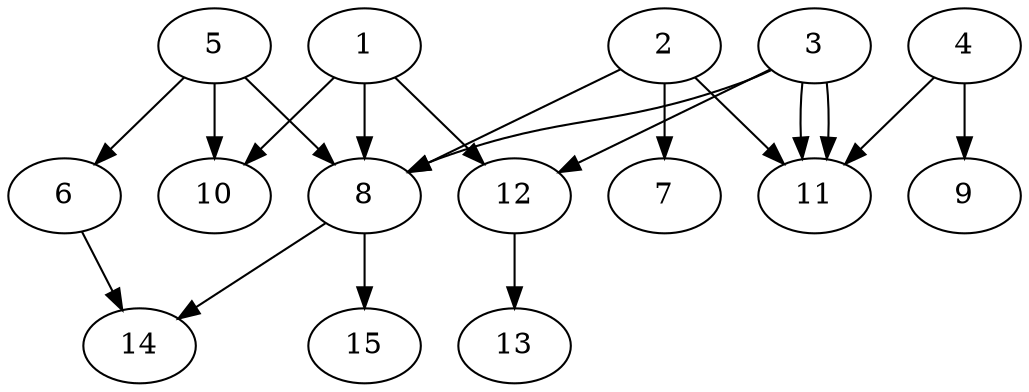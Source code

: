 // DAG automatically generated by daggen at Tue Aug  6 16:26:17 2019
// ./daggen --dot -n 15 --ccr 0.3 --fat 0.7 --regular 0.5 --density 0.8 --mindata 5242880 --maxdata 52428800 
digraph G {
  1 [size="139912533", alpha="0.14", expect_size="41973760"] 
  1 -> 8 [size ="41973760"]
  1 -> 10 [size ="41973760"]
  1 -> 12 [size ="41973760"]
  2 [size="126098773", alpha="0.15", expect_size="37829632"] 
  2 -> 7 [size ="37829632"]
  2 -> 8 [size ="37829632"]
  2 -> 11 [size ="37829632"]
  3 [size="19708587", alpha="0.08", expect_size="5912576"] 
  3 -> 8 [size ="5912576"]
  3 -> 11 [size ="5912576"]
  3 -> 11 [size ="5912576"]
  3 -> 12 [size ="5912576"]
  4 [size="18937173", alpha="0.08", expect_size="5681152"] 
  4 -> 9 [size ="5681152"]
  4 -> 11 [size ="5681152"]
  5 [size="142888960", alpha="0.12", expect_size="42866688"] 
  5 -> 6 [size ="42866688"]
  5 -> 8 [size ="42866688"]
  5 -> 10 [size ="42866688"]
  6 [size="169830400", alpha="0.06", expect_size="50949120"] 
  6 -> 14 [size ="50949120"]
  7 [size="73041920", alpha="0.15", expect_size="21912576"] 
  8 [size="137758720", alpha="0.06", expect_size="41327616"] 
  8 -> 14 [size ="41327616"]
  8 -> 15 [size ="41327616"]
  9 [size="111517013", alpha="0.16", expect_size="33455104"] 
  10 [size="20541440", alpha="0.11", expect_size="6162432"] 
  11 [size="137683627", alpha="0.09", expect_size="41305088"] 
  12 [size="92893867", alpha="0.19", expect_size="27868160"] 
  12 -> 13 [size ="27868160"]
  13 [size="56473600", alpha="0.09", expect_size="16942080"] 
  14 [size="119022933", alpha="0.15", expect_size="35706880"] 
  15 [size="22480213", alpha="0.07", expect_size="6744064"] 
}
